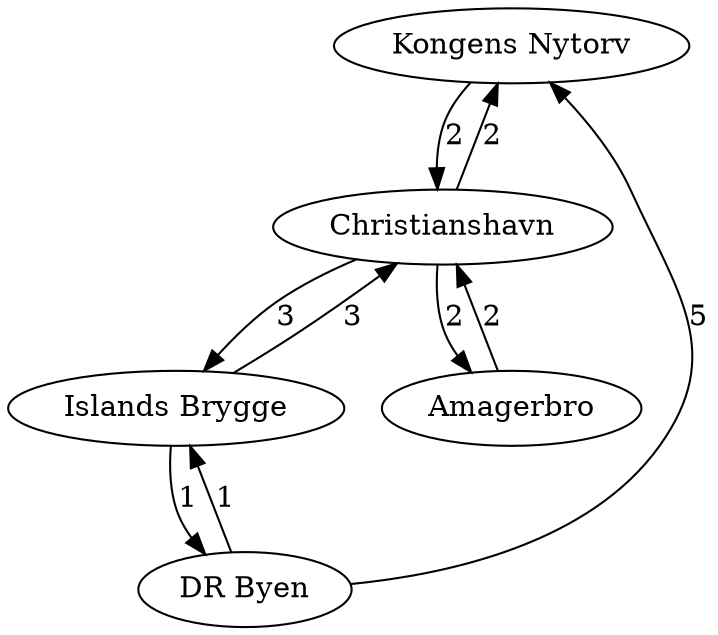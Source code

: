 digraph G
{
	overlap = false;

	"Kongens Nytorv" -> "Christianshavn" [label=2];
	"Christianshavn" -> "Kongens Nytorv" [label=2];

	"Christianshavn" -> "Islands Brygge" [label=3];
	"Islands Brygge" -> "Christianshavn" [label=3];
	"Christianshavn" -> "Amagerbro" [label=2];
	"Amagerbro" -> "Christianshavn" [label=2];

	"DR Byen" -> "Islands Brygge" [label=1];
	"Islands Brygge" -> "DR Byen" [label=1];

	"DR Byen" -> "Kongens Nytorv" [label=5];
}
